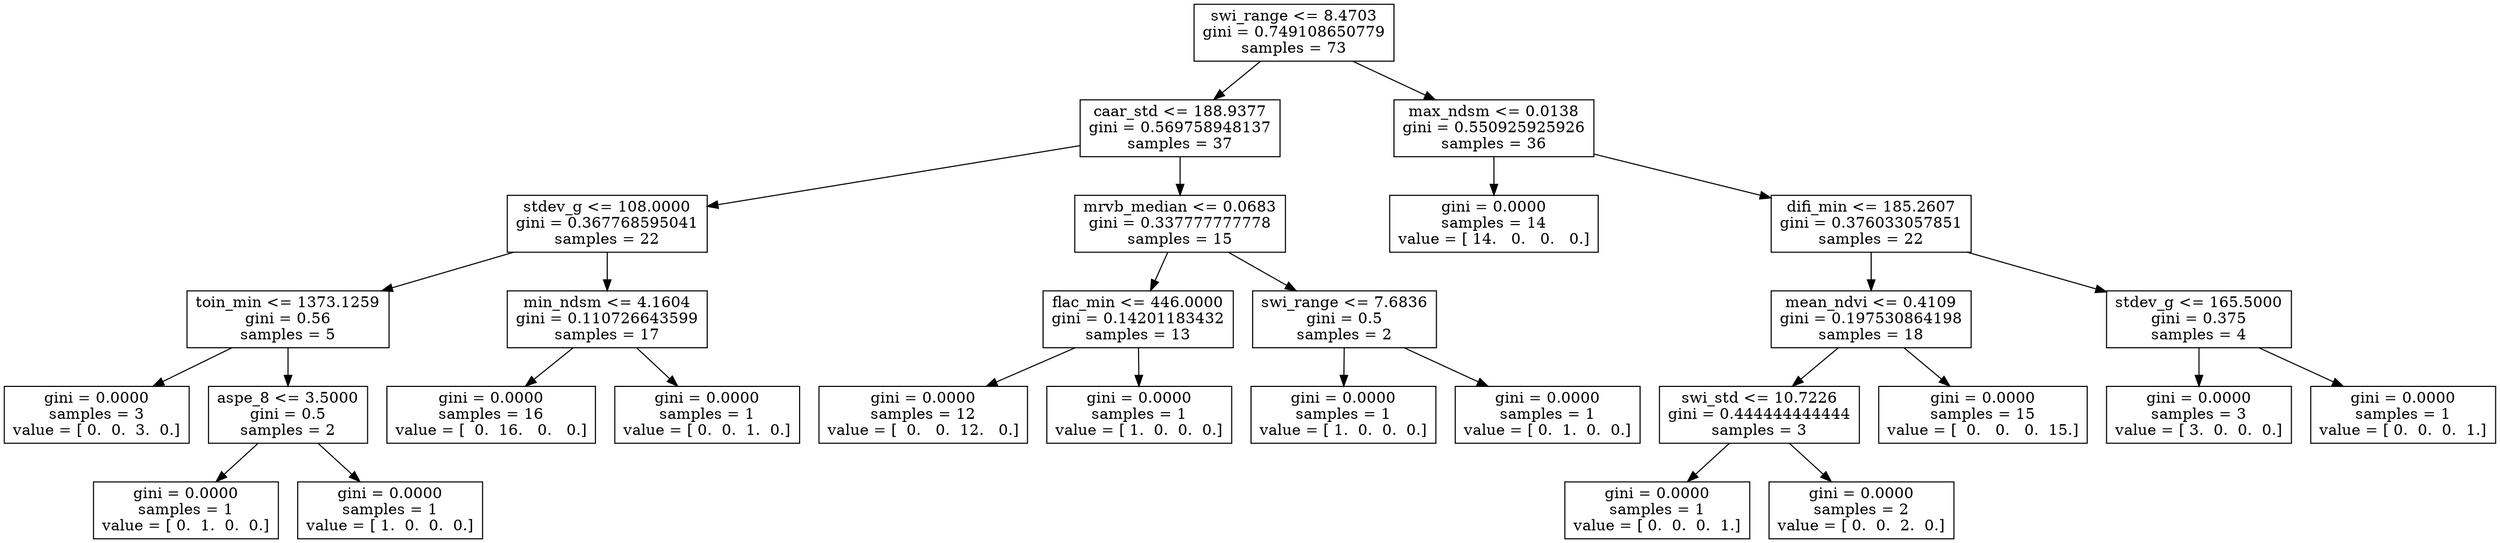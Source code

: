 digraph Tree {
0 [label="swi_range <= 8.4703\ngini = 0.749108650779\nsamples = 73", shape="box"] ;
1 [label="caar_std <= 188.9377\ngini = 0.569758948137\nsamples = 37", shape="box"] ;
0 -> 1 ;
2 [label="stdev_g <= 108.0000\ngini = 0.367768595041\nsamples = 22", shape="box"] ;
1 -> 2 ;
3 [label="toin_min <= 1373.1259\ngini = 0.56\nsamples = 5", shape="box"] ;
2 -> 3 ;
4 [label="gini = 0.0000\nsamples = 3\nvalue = [ 0.  0.  3.  0.]", shape="box"] ;
3 -> 4 ;
5 [label="aspe_8 <= 3.5000\ngini = 0.5\nsamples = 2", shape="box"] ;
3 -> 5 ;
6 [label="gini = 0.0000\nsamples = 1\nvalue = [ 0.  1.  0.  0.]", shape="box"] ;
5 -> 6 ;
7 [label="gini = 0.0000\nsamples = 1\nvalue = [ 1.  0.  0.  0.]", shape="box"] ;
5 -> 7 ;
8 [label="min_ndsm <= 4.1604\ngini = 0.110726643599\nsamples = 17", shape="box"] ;
2 -> 8 ;
9 [label="gini = 0.0000\nsamples = 16\nvalue = [  0.  16.   0.   0.]", shape="box"] ;
8 -> 9 ;
10 [label="gini = 0.0000\nsamples = 1\nvalue = [ 0.  0.  1.  0.]", shape="box"] ;
8 -> 10 ;
11 [label="mrvb_median <= 0.0683\ngini = 0.337777777778\nsamples = 15", shape="box"] ;
1 -> 11 ;
12 [label="flac_min <= 446.0000\ngini = 0.14201183432\nsamples = 13", shape="box"] ;
11 -> 12 ;
13 [label="gini = 0.0000\nsamples = 12\nvalue = [  0.   0.  12.   0.]", shape="box"] ;
12 -> 13 ;
14 [label="gini = 0.0000\nsamples = 1\nvalue = [ 1.  0.  0.  0.]", shape="box"] ;
12 -> 14 ;
15 [label="swi_range <= 7.6836\ngini = 0.5\nsamples = 2", shape="box"] ;
11 -> 15 ;
16 [label="gini = 0.0000\nsamples = 1\nvalue = [ 1.  0.  0.  0.]", shape="box"] ;
15 -> 16 ;
17 [label="gini = 0.0000\nsamples = 1\nvalue = [ 0.  1.  0.  0.]", shape="box"] ;
15 -> 17 ;
18 [label="max_ndsm <= 0.0138\ngini = 0.550925925926\nsamples = 36", shape="box"] ;
0 -> 18 ;
19 [label="gini = 0.0000\nsamples = 14\nvalue = [ 14.   0.   0.   0.]", shape="box"] ;
18 -> 19 ;
20 [label="difi_min <= 185.2607\ngini = 0.376033057851\nsamples = 22", shape="box"] ;
18 -> 20 ;
21 [label="mean_ndvi <= 0.4109\ngini = 0.197530864198\nsamples = 18", shape="box"] ;
20 -> 21 ;
22 [label="swi_std <= 10.7226\ngini = 0.444444444444\nsamples = 3", shape="box"] ;
21 -> 22 ;
23 [label="gini = 0.0000\nsamples = 1\nvalue = [ 0.  0.  0.  1.]", shape="box"] ;
22 -> 23 ;
24 [label="gini = 0.0000\nsamples = 2\nvalue = [ 0.  0.  2.  0.]", shape="box"] ;
22 -> 24 ;
25 [label="gini = 0.0000\nsamples = 15\nvalue = [  0.   0.   0.  15.]", shape="box"] ;
21 -> 25 ;
26 [label="stdev_g <= 165.5000\ngini = 0.375\nsamples = 4", shape="box"] ;
20 -> 26 ;
27 [label="gini = 0.0000\nsamples = 3\nvalue = [ 3.  0.  0.  0.]", shape="box"] ;
26 -> 27 ;
28 [label="gini = 0.0000\nsamples = 1\nvalue = [ 0.  0.  0.  1.]", shape="box"] ;
26 -> 28 ;
}
